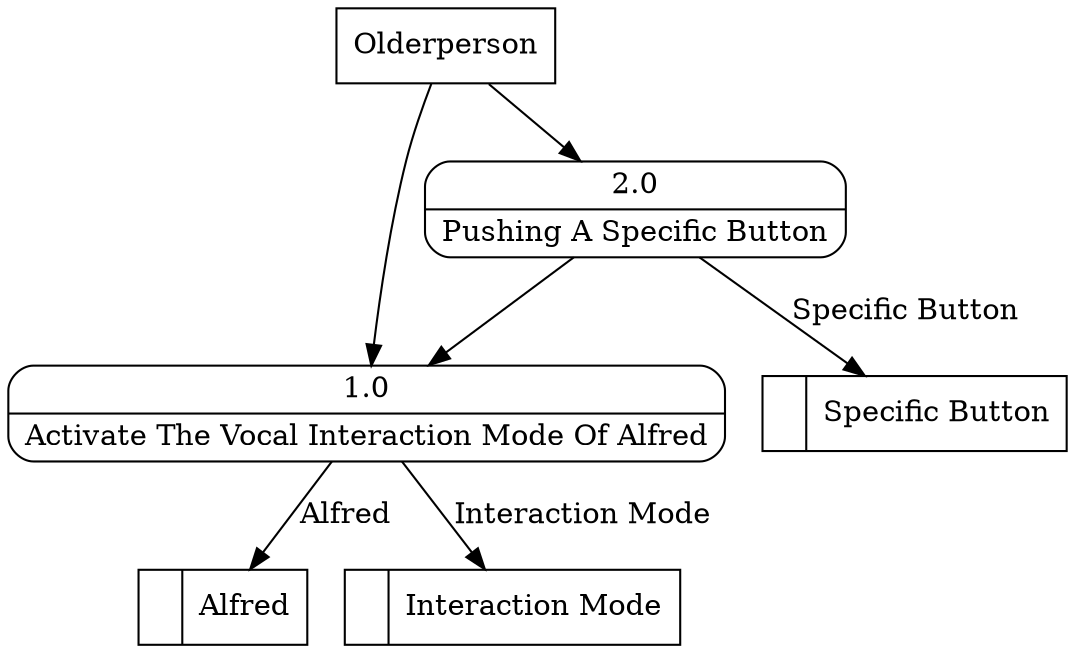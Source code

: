 digraph dfd2{ 
node[shape=record]
200 [label="<f0>  |<f1> Specific Button " ];
201 [label="<f0>  |<f1> Alfred " ];
202 [label="<f0>  |<f1> Interaction Mode " ];
203 [label="Olderperson" shape=box];
204 [label="{<f0> 1.0|<f1> Activate The Vocal Interaction Mode Of Alfred }" shape=Mrecord];
205 [label="{<f0> 2.0|<f1> Pushing A Specific Button }" shape=Mrecord];
203 -> 204
203 -> 205
204 -> 202 [label="Interaction Mode"]
204 -> 201 [label="Alfred"]
205 -> 204
205 -> 200 [label="Specific Button"]
}